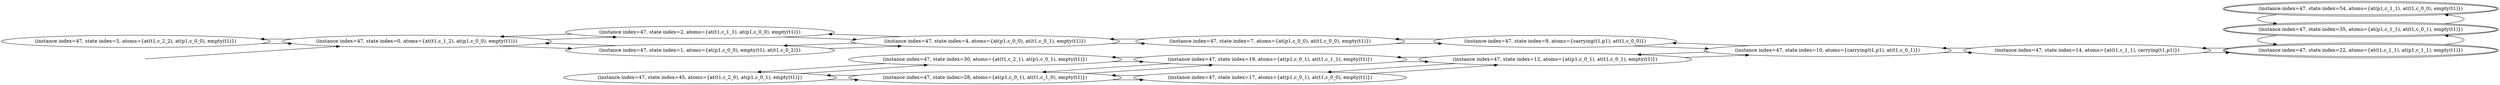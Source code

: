 digraph {
rankdir="LR"
s3[label="(instance index=47, state index=3, atoms={at(t1,c_2_2), at(p1,c_0_0), empty(t1)})"]
s0[label="(instance index=47, state index=0, atoms={at(t1,c_1_2), at(p1,c_0_0), empty(t1)})"]
s45[label="(instance index=47, state index=45, atoms={at(t1,c_2_0), at(p1,c_0_1), empty(t1)})"]
s2[label="(instance index=47, state index=2, atoms={at(t1,c_1_1), at(p1,c_0_0), empty(t1)})"]
s1[label="(instance index=47, state index=1, atoms={at(p1,c_0_0), empty(t1), at(t1,c_0_2)})"]
s28[label="(instance index=47, state index=28, atoms={at(p1,c_0_1), at(t1,c_1_0), empty(t1)})"]
s4[label="(instance index=47, state index=4, atoms={at(p1,c_0_0), at(t1,c_0_1), empty(t1)})"]
s30[label="(instance index=47, state index=30, atoms={at(t1,c_2_1), at(p1,c_0_1), empty(t1)})"]
s7[label="(instance index=47, state index=7, atoms={at(p1,c_0_0), at(t1,c_0_0), empty(t1)})"]
s19[label="(instance index=47, state index=19, atoms={at(p1,c_0_1), at(t1,c_1_1), empty(t1)})"]
s17[label="(instance index=47, state index=17, atoms={at(p1,c_0_1), at(t1,c_0_0), empty(t1)})"]
s9[label="(instance index=47, state index=9, atoms={carrying(t1,p1), at(t1,c_0_0)})"]
s12[label="(instance index=47, state index=12, atoms={at(p1,c_0_1), at(t1,c_0_1), empty(t1)})"]
s10[label="(instance index=47, state index=10, atoms={carrying(t1,p1), at(t1,c_0_1)})"]
s14[label="(instance index=47, state index=14, atoms={at(t1,c_1_1), carrying(t1,p1)})"]
s22[peripheries=2,label="(instance index=47, state index=22, atoms={at(t1,c_1_1), at(p1,c_1_1), empty(t1)})"]
s35[peripheries=2,label="(instance index=47, state index=35, atoms={at(p1,c_1_1), at(t1,c_0_1), empty(t1)})"]
s54[peripheries=2,label="(instance index=47, state index=54, atoms={at(p1,c_1_1), at(t1,c_0_0), empty(t1)})"]
Dangling [ label = "", style = invis ]
{ rank = same; Dangling }
Dangling -> s0
{ rank = same; s0}
{ rank = same; s0}
{ rank = same; s45,s2,s1}
{ rank = same; s28,s4,s30}
{ rank = same; s7,s19,s17}
{ rank = same; s9,s12}
{ rank = same; s10}
{ rank = same; s14}
{ rank = same; s22,s35,s54}
{
s3->s0
}
{
s0->s3
s0->s2
s0->s1
}
{
s45->s30
s45->s28
s2->s4
s2->s0
s1->s4
s1->s0
}
{
s28->s45
s28->s19
s28->s17
s4->s2
s4->s7
s4->s1
s30->s45
s30->s19
}
{
s7->s4
s7->s9
s19->s28
s19->s30
s19->s12
s17->s28
s17->s12
}
{
s9->s7
s9->s10
s12->s19
s12->s10
s12->s17
}
{
s10->s14
s10->s12
s10->s9
}
{
s14->s22
s14->s10
}
{
s22->s14
s22->s35
s35->s22
s35->s54
s54->s35
}
}
